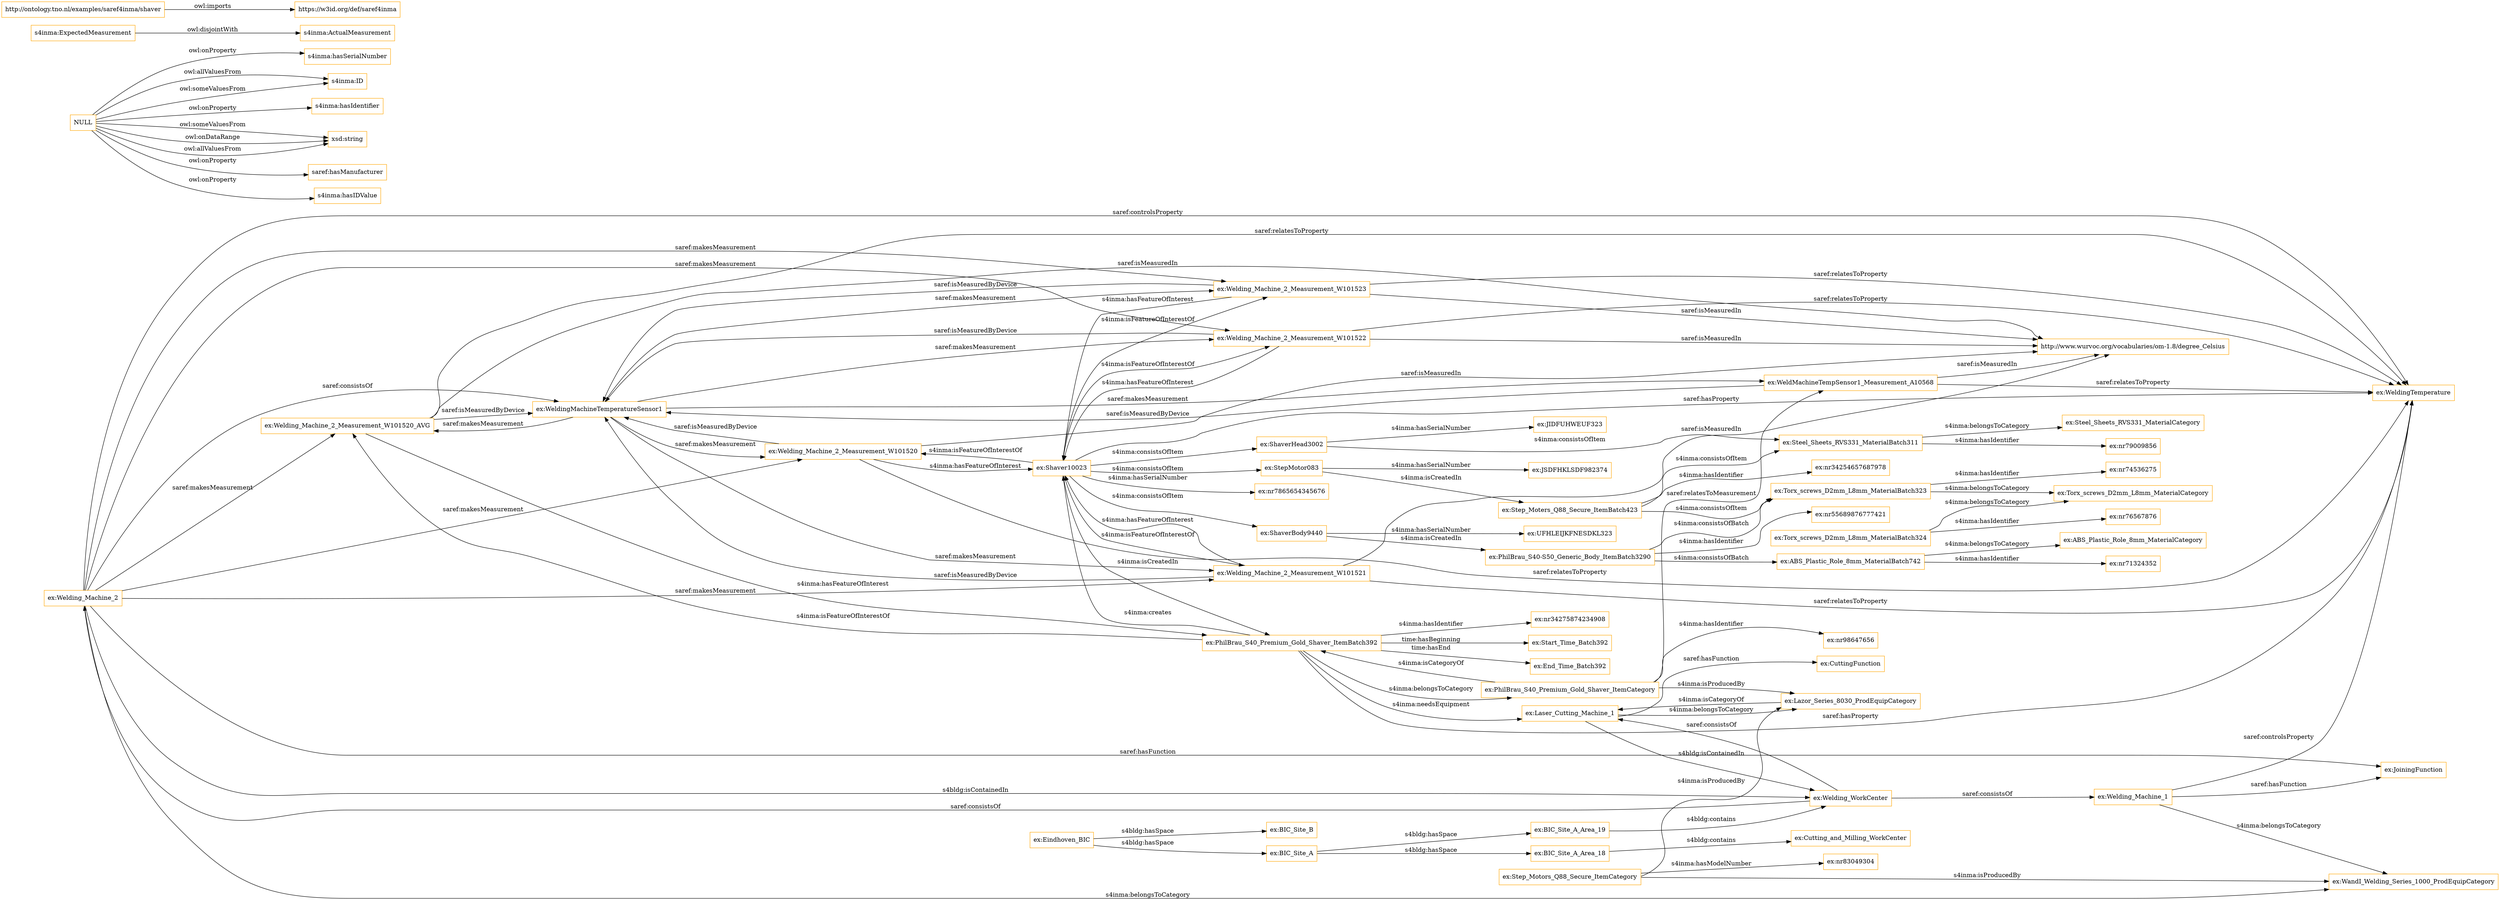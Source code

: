 digraph ar2dtool_diagram { 
rankdir=LR;
size="1501"
node [shape = rectangle, color="orange"]; "ex:JoiningFunction" "ex:CuttingFunction" ; /*classes style*/
	"NULL" -> "s4inma:hasSerialNumber" [ label = "owl:onProperty" ];
	"NULL" -> "s4inma:ID" [ label = "owl:allValuesFrom" ];
	"NULL" -> "s4inma:ID" [ label = "owl:someValuesFrom" ];
	"NULL" -> "s4inma:hasIdentifier" [ label = "owl:onProperty" ];
	"NULL" -> "xsd:string" [ label = "owl:someValuesFrom" ];
	"NULL" -> "saref:hasManufacturer" [ label = "owl:onProperty" ];
	"NULL" -> "xsd:string" [ label = "owl:onDataRange" ];
	"NULL" -> "s4inma:hasIDValue" [ label = "owl:onProperty" ];
	"NULL" -> "xsd:string" [ label = "owl:allValuesFrom" ];
	"ex:Welding_Machine_2_Measurement_W101520_AVG" -> "ex:WeldingTemperature" [ label = "saref:relatesToProperty" ];
	"ex:Welding_Machine_2_Measurement_W101520_AVG" -> "http://www.wurvoc.org/vocabularies/om-1.8/degree_Celsius" [ label = "saref:isMeasuredIn" ];
	"ex:Welding_Machine_2_Measurement_W101520_AVG" -> "ex:WeldingMachineTemperatureSensor1" [ label = "saref:isMeasuredByDevice" ];
	"ex:Welding_Machine_2_Measurement_W101520_AVG" -> "ex:PhilBrau_S40_Premium_Gold_Shaver_ItemBatch392" [ label = "s4inma:hasFeatureOfInterest" ];
	"ex:BIC_Site_A_Area_19" -> "ex:Welding_WorkCenter" [ label = "s4bldg:contains" ];
	"ex:Laser_Cutting_Machine_1" -> "ex:CuttingFunction" [ label = "saref:hasFunction" ];
	"ex:Laser_Cutting_Machine_1" -> "ex:Lazor_Series_8030_ProdEquipCategory" [ label = "s4inma:belongsToCategory" ];
	"ex:Laser_Cutting_Machine_1" -> "ex:Welding_WorkCenter" [ label = "s4bldg:isContainedIn" ];
	"ex:WeldMachineTempSensor1_Measurement_A10568" -> "ex:WeldingTemperature" [ label = "saref:relatesToProperty" ];
	"ex:WeldMachineTempSensor1_Measurement_A10568" -> "http://www.wurvoc.org/vocabularies/om-1.8/degree_Celsius" [ label = "saref:isMeasuredIn" ];
	"ex:WeldMachineTempSensor1_Measurement_A10568" -> "ex:WeldingMachineTemperatureSensor1" [ label = "saref:isMeasuredByDevice" ];
	"ex:BIC_Site_A" -> "ex:BIC_Site_A_Area_19" [ label = "s4bldg:hasSpace" ];
	"ex:BIC_Site_A" -> "ex:BIC_Site_A_Area_18" [ label = "s4bldg:hasSpace" ];
	"ex:Welding_Machine_2" -> "ex:JoiningFunction" [ label = "saref:hasFunction" ];
	"ex:Welding_Machine_2" -> "ex:Welding_Machine_2_Measurement_W101522" [ label = "saref:makesMeasurement" ];
	"ex:Welding_Machine_2" -> "ex:Welding_WorkCenter" [ label = "s4bldg:isContainedIn" ];
	"ex:Welding_Machine_2" -> "ex:Welding_Machine_2_Measurement_W101520_AVG" [ label = "saref:makesMeasurement" ];
	"ex:Welding_Machine_2" -> "ex:WeldingMachineTemperatureSensor1" [ label = "saref:consistsOf" ];
	"ex:Welding_Machine_2" -> "ex:WandI_Welding_Series_1000_ProdEquipCategory" [ label = "s4inma:belongsToCategory" ];
	"ex:Welding_Machine_2" -> "ex:Welding_Machine_2_Measurement_W101521" [ label = "saref:makesMeasurement" ];
	"ex:Welding_Machine_2" -> "ex:WeldingTemperature" [ label = "saref:controlsProperty" ];
	"ex:Welding_Machine_2" -> "ex:Welding_Machine_2_Measurement_W101523" [ label = "saref:makesMeasurement" ];
	"ex:Welding_Machine_2" -> "ex:Welding_Machine_2_Measurement_W101520" [ label = "saref:makesMeasurement" ];
	"ex:PhilBrau_S40_Premium_Gold_Shaver_ItemBatch392" -> "ex:Laser_Cutting_Machine_1" [ label = "s4inma:needsEquipment" ];
	"ex:PhilBrau_S40_Premium_Gold_Shaver_ItemBatch392" -> "ex:Welding_Machine_2_Measurement_W101520_AVG" [ label = "s4inma:isFeatureOfInterestOf" ];
	"ex:PhilBrau_S40_Premium_Gold_Shaver_ItemBatch392" -> "ex:Start_Time_Batch392" [ label = "time:hasBeginning" ];
	"ex:PhilBrau_S40_Premium_Gold_Shaver_ItemBatch392" -> "ex:End_Time_Batch392" [ label = "time:hasEnd" ];
	"ex:PhilBrau_S40_Premium_Gold_Shaver_ItemBatch392" -> "ex:Shaver10023" [ label = "s4inma:creates" ];
	"ex:PhilBrau_S40_Premium_Gold_Shaver_ItemBatch392" -> "ex:PhilBrau_S40_Premium_Gold_Shaver_ItemCategory" [ label = "s4inma:belongsToCategory" ];
	"ex:PhilBrau_S40_Premium_Gold_Shaver_ItemBatch392" -> "ex:nr34275874234908" [ label = "s4inma:hasIdentifier" ];
	"ex:PhilBrau_S40_Premium_Gold_Shaver_ItemBatch392" -> "ex:WeldingTemperature" [ label = "saref:hasProperty" ];
	"ex:Eindhoven_BIC" -> "ex:BIC_Site_B" [ label = "s4bldg:hasSpace" ];
	"ex:Eindhoven_BIC" -> "ex:BIC_Site_A" [ label = "s4bldg:hasSpace" ];
	"s4inma:ExpectedMeasurement" -> "s4inma:ActualMeasurement" [ label = "owl:disjointWith" ];
	"ex:BIC_Site_A_Area_18" -> "ex:Cutting_and_Milling_WorkCenter" [ label = "s4bldg:contains" ];
	"ex:Steel_Sheets_RVS331_MaterialBatch311" -> "ex:nr79009856" [ label = "s4inma:hasIdentifier" ];
	"ex:Steel_Sheets_RVS331_MaterialBatch311" -> "ex:Steel_Sheets_RVS331_MaterialCategory" [ label = "s4inma:belongsToCategory" ];
	"ex:Shaver10023" -> "ex:Welding_Machine_2_Measurement_W101521" [ label = "s4inma:isFeatureOfInterestOf" ];
	"ex:Shaver10023" -> "ex:ShaverBody9440" [ label = "s4inma:consistsOfItem" ];
	"ex:Shaver10023" -> "ex:StepMotor083" [ label = "s4inma:consistsOfItem" ];
	"ex:Shaver10023" -> "ex:ShaverHead3002" [ label = "s4inma:consistsOfItem" ];
	"ex:Shaver10023" -> "ex:Welding_Machine_2_Measurement_W101520" [ label = "s4inma:isFeatureOfInterestOf" ];
	"ex:Shaver10023" -> "ex:Welding_Machine_2_Measurement_W101523" [ label = "s4inma:isFeatureOfInterestOf" ];
	"ex:Shaver10023" -> "ex:PhilBrau_S40_Premium_Gold_Shaver_ItemBatch392" [ label = "s4inma:isCreatedIn" ];
	"ex:Shaver10023" -> "ex:WeldingTemperature" [ label = "saref:hasProperty" ];
	"ex:Shaver10023" -> "ex:Welding_Machine_2_Measurement_W101522" [ label = "s4inma:isFeatureOfInterestOf" ];
	"ex:Shaver10023" -> "ex:nr7865654345676" [ label = "s4inma:hasSerialNumber" ];
	"ex:Welding_Machine_2_Measurement_W101523" -> "ex:WeldingTemperature" [ label = "saref:relatesToProperty" ];
	"ex:Welding_Machine_2_Measurement_W101523" -> "http://www.wurvoc.org/vocabularies/om-1.8/degree_Celsius" [ label = "saref:isMeasuredIn" ];
	"ex:Welding_Machine_2_Measurement_W101523" -> "ex:WeldingMachineTemperatureSensor1" [ label = "saref:isMeasuredByDevice" ];
	"ex:Welding_Machine_2_Measurement_W101523" -> "ex:Shaver10023" [ label = "s4inma:hasFeatureOfInterest" ];
	"ex:Step_Moters_Q88_Secure_ItemBatch423" -> "ex:nr34254657687978" [ label = "s4inma:hasIdentifier" ];
	"ex:Step_Moters_Q88_Secure_ItemBatch423" -> "ex:Torx_screws_D2mm_L8mm_MaterialBatch323" [ label = "s4inma:consistsOfItem" ];
	"ex:Step_Moters_Q88_Secure_ItemBatch423" -> "ex:Steel_Sheets_RVS331_MaterialBatch311" [ label = "s4inma:consistsOfItem" ];
	"ex:Welding_Machine_1" -> "ex:JoiningFunction" [ label = "saref:hasFunction" ];
	"ex:Welding_Machine_1" -> "ex:WeldingTemperature" [ label = "saref:controlsProperty" ];
	"ex:Welding_Machine_1" -> "ex:WandI_Welding_Series_1000_ProdEquipCategory" [ label = "s4inma:belongsToCategory" ];
	"ex:Torx_screws_D2mm_L8mm_MaterialBatch324" -> "ex:nr76567876" [ label = "s4inma:hasIdentifier" ];
	"ex:Torx_screws_D2mm_L8mm_MaterialBatch324" -> "ex:Torx_screws_D2mm_L8mm_MaterialCategory" [ label = "s4inma:belongsToCategory" ];
	"ex:StepMotor083" -> "ex:Step_Moters_Q88_Secure_ItemBatch423" [ label = "s4inma:isCreatedIn" ];
	"ex:StepMotor083" -> "ex:JSDFHKLSDF982374" [ label = "s4inma:hasSerialNumber" ];
	"http://ontology.tno.nl/examples/saref4inma/shaver" -> "https://w3id.org/def/saref4inma" [ label = "owl:imports" ];
	"ex:Welding_Machine_2_Measurement_W101522" -> "ex:WeldingTemperature" [ label = "saref:relatesToProperty" ];
	"ex:Welding_Machine_2_Measurement_W101522" -> "http://www.wurvoc.org/vocabularies/om-1.8/degree_Celsius" [ label = "saref:isMeasuredIn" ];
	"ex:Welding_Machine_2_Measurement_W101522" -> "ex:WeldingMachineTemperatureSensor1" [ label = "saref:isMeasuredByDevice" ];
	"ex:Welding_Machine_2_Measurement_W101522" -> "ex:Shaver10023" [ label = "s4inma:hasFeatureOfInterest" ];
	"ex:WeldingMachineTemperatureSensor1" -> "ex:Welding_Machine_2_Measurement_W101523" [ label = "saref:makesMeasurement" ];
	"ex:WeldingMachineTemperatureSensor1" -> "ex:Welding_Machine_2_Measurement_W101522" [ label = "saref:makesMeasurement" ];
	"ex:WeldingMachineTemperatureSensor1" -> "ex:Welding_Machine_2_Measurement_W101521" [ label = "saref:makesMeasurement" ];
	"ex:WeldingMachineTemperatureSensor1" -> "ex:Welding_Machine_2_Measurement_W101520_AVG" [ label = "saref:makesMeasurement" ];
	"ex:WeldingMachineTemperatureSensor1" -> "ex:Welding_Machine_2_Measurement_W101520" [ label = "saref:makesMeasurement" ];
	"ex:WeldingMachineTemperatureSensor1" -> "ex:WeldMachineTempSensor1_Measurement_A10568" [ label = "saref:makesMeasurement" ];
	"ex:Welding_WorkCenter" -> "ex:Welding_Machine_2" [ label = "saref:consistsOf" ];
	"ex:Welding_WorkCenter" -> "ex:Welding_Machine_1" [ label = "saref:consistsOf" ];
	"ex:Welding_WorkCenter" -> "ex:Laser_Cutting_Machine_1" [ label = "saref:consistsOf" ];
	"ex:ShaverHead3002" -> "ex:JIDFUHWEUF323" [ label = "s4inma:hasSerialNumber" ];
	"ex:ShaverHead3002" -> "ex:Steel_Sheets_RVS331_MaterialBatch311" [ label = "s4inma:consistsOfItem" ];
	"ex:Torx_screws_D2mm_L8mm_MaterialBatch323" -> "ex:nr74536275" [ label = "s4inma:hasIdentifier" ];
	"ex:Torx_screws_D2mm_L8mm_MaterialBatch323" -> "ex:Torx_screws_D2mm_L8mm_MaterialCategory" [ label = "s4inma:belongsToCategory" ];
	"ex:Welding_Machine_2_Measurement_W101521" -> "ex:WeldingTemperature" [ label = "saref:relatesToProperty" ];
	"ex:Welding_Machine_2_Measurement_W101521" -> "http://www.wurvoc.org/vocabularies/om-1.8/degree_Celsius" [ label = "saref:isMeasuredIn" ];
	"ex:Welding_Machine_2_Measurement_W101521" -> "ex:WeldingMachineTemperatureSensor1" [ label = "saref:isMeasuredByDevice" ];
	"ex:Welding_Machine_2_Measurement_W101521" -> "ex:Shaver10023" [ label = "s4inma:hasFeatureOfInterest" ];
	"ex:Lazor_Series_8030_ProdEquipCategory" -> "ex:Laser_Cutting_Machine_1" [ label = "s4inma:isCategoryOf" ];
	"ex:PhilBrau_S40_Premium_Gold_Shaver_ItemCategory" -> "ex:WeldMachineTempSensor1_Measurement_A10568" [ label = "saref:relatesToMeasurement" ];
	"ex:PhilBrau_S40_Premium_Gold_Shaver_ItemCategory" -> "ex:Lazor_Series_8030_ProdEquipCategory" [ label = "s4inma:isProducedBy" ];
	"ex:PhilBrau_S40_Premium_Gold_Shaver_ItemCategory" -> "ex:PhilBrau_S40_Premium_Gold_Shaver_ItemBatch392" [ label = "s4inma:isCategoryOf" ];
	"ex:PhilBrau_S40_Premium_Gold_Shaver_ItemCategory" -> "ex:nr98647656" [ label = "s4inma:hasIdentifier" ];
	"ex:ABS_Plastic_Role_8mm_MaterialBatch742" -> "ex:nr71324352" [ label = "s4inma:hasIdentifier" ];
	"ex:ABS_Plastic_Role_8mm_MaterialBatch742" -> "ex:ABS_Plastic_Role_8mm_MaterialCategory" [ label = "s4inma:belongsToCategory" ];
	"ex:ShaverBody9440" -> "ex:PhilBrau_S40-S50_Generic_Body_ItemBatch3290" [ label = "s4inma:isCreatedIn" ];
	"ex:ShaverBody9440" -> "ex:UFHLEIJKFNESDKL323" [ label = "s4inma:hasSerialNumber" ];
	"ex:Step_Motors_Q88_Secure_ItemCategory" -> "ex:WandI_Welding_Series_1000_ProdEquipCategory" [ label = "s4inma:isProducedBy" ];
	"ex:Step_Motors_Q88_Secure_ItemCategory" -> "ex:Lazor_Series_8030_ProdEquipCategory" [ label = "s4inma:isProducedBy" ];
	"ex:Step_Motors_Q88_Secure_ItemCategory" -> "ex:nr83049304" [ label = "s4inma:hasModelNumber" ];
	"ex:Welding_Machine_2_Measurement_W101520" -> "ex:WeldingTemperature" [ label = "saref:relatesToProperty" ];
	"ex:Welding_Machine_2_Measurement_W101520" -> "http://www.wurvoc.org/vocabularies/om-1.8/degree_Celsius" [ label = "saref:isMeasuredIn" ];
	"ex:Welding_Machine_2_Measurement_W101520" -> "ex:WeldingMachineTemperatureSensor1" [ label = "saref:isMeasuredByDevice" ];
	"ex:Welding_Machine_2_Measurement_W101520" -> "ex:Shaver10023" [ label = "s4inma:hasFeatureOfInterest" ];
	"ex:PhilBrau_S40-S50_Generic_Body_ItemBatch3290" -> "ex:nr55689876777421" [ label = "s4inma:hasIdentifier" ];
	"ex:PhilBrau_S40-S50_Generic_Body_ItemBatch3290" -> "ex:Torx_screws_D2mm_L8mm_MaterialBatch323" [ label = "s4inma:consistsOfBatch" ];
	"ex:PhilBrau_S40-S50_Generic_Body_ItemBatch3290" -> "ex:ABS_Plastic_Role_8mm_MaterialBatch742" [ label = "s4inma:consistsOfBatch" ];

}
